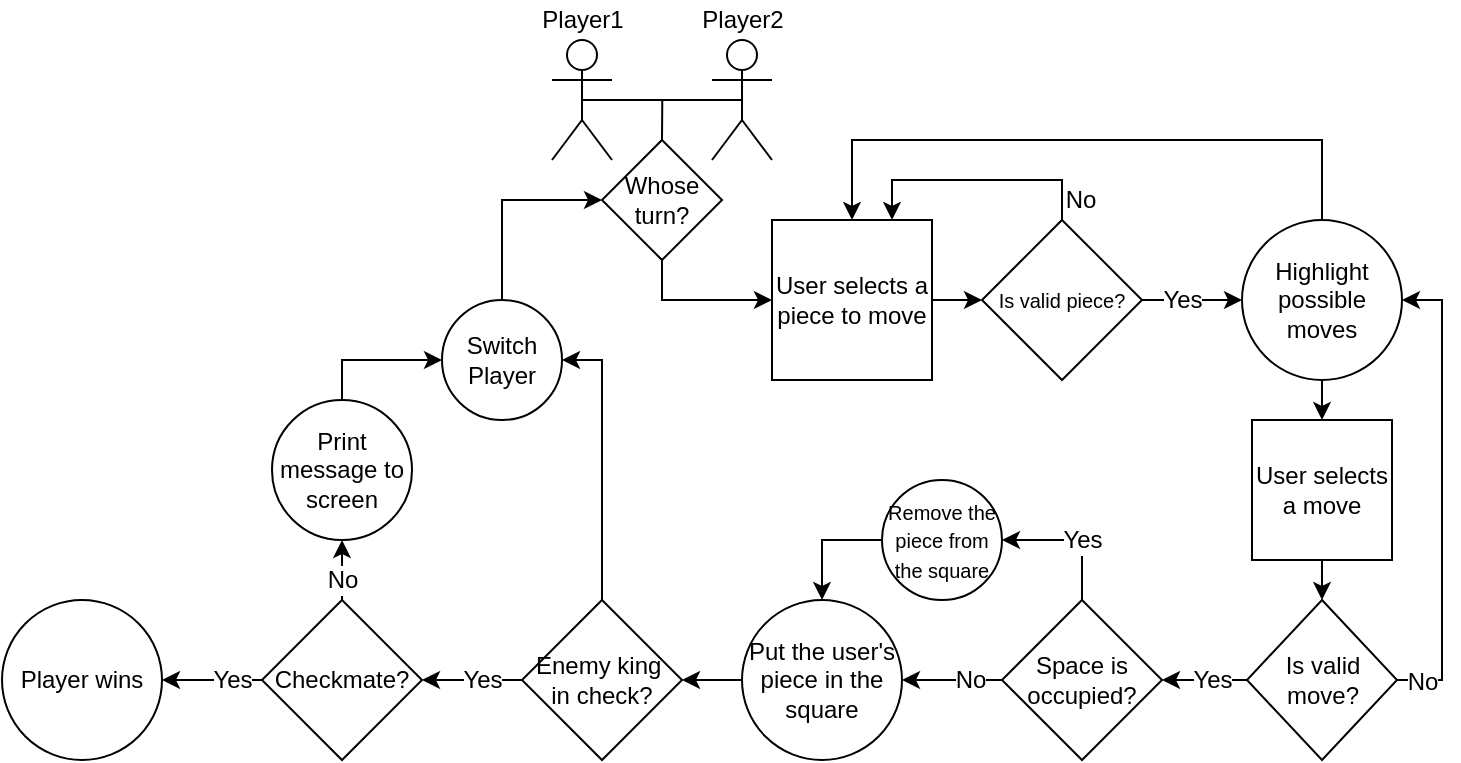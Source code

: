 <mxfile version="12.9.3" type="device"><diagram id="s8DLKFdXxgZNwiyy5y12" name="Page-1"><mxGraphModel dx="1422" dy="720" grid="1" gridSize="10" guides="1" tooltips="1" connect="1" arrows="1" fold="1" page="1" pageScale="1" pageWidth="850" pageHeight="1100" math="0" shadow="0"><root><mxCell id="0"/><mxCell id="1" parent="0"/><mxCell id="sY2aJAZ4lY0PDJdRCfzZ-9" style="edgeStyle=orthogonalEdgeStyle;rounded=0;orthogonalLoop=1;jettySize=auto;html=1;exitX=0.5;exitY=0.5;exitDx=0;exitDy=0;exitPerimeter=0;entryX=0.5;entryY=0.5;entryDx=0;entryDy=0;entryPerimeter=0;endArrow=none;endFill=0;" edge="1" parent="1" source="sY2aJAZ4lY0PDJdRCfzZ-1" target="sY2aJAZ4lY0PDJdRCfzZ-2"><mxGeometry relative="1" as="geometry"/></mxCell><mxCell id="sY2aJAZ4lY0PDJdRCfzZ-11" style="edgeStyle=orthogonalEdgeStyle;rounded=0;orthogonalLoop=1;jettySize=auto;html=1;exitX=0.5;exitY=0.5;exitDx=0;exitDy=0;exitPerimeter=0;endArrow=none;endFill=0;" edge="1" parent="1" source="sY2aJAZ4lY0PDJdRCfzZ-1"><mxGeometry relative="1" as="geometry"><mxPoint x="310" y="60.241" as="targetPoint"/></mxGeometry></mxCell><mxCell id="sY2aJAZ4lY0PDJdRCfzZ-15" style="edgeStyle=orthogonalEdgeStyle;rounded=0;orthogonalLoop=1;jettySize=auto;html=1;exitX=0.5;exitY=0;exitDx=0;exitDy=0;endArrow=none;endFill=0;" edge="1" parent="1" source="sY2aJAZ4lY0PDJdRCfzZ-10"><mxGeometry relative="1" as="geometry"><mxPoint x="330.143" y="60" as="targetPoint"/></mxGeometry></mxCell><mxCell id="sY2aJAZ4lY0PDJdRCfzZ-18" style="edgeStyle=orthogonalEdgeStyle;rounded=0;orthogonalLoop=1;jettySize=auto;html=1;exitX=0.5;exitY=1;exitDx=0;exitDy=0;entryX=0;entryY=0.5;entryDx=0;entryDy=0;endArrow=classic;endFill=1;" edge="1" parent="1" source="sY2aJAZ4lY0PDJdRCfzZ-10" target="sY2aJAZ4lY0PDJdRCfzZ-17"><mxGeometry relative="1" as="geometry"/></mxCell><mxCell id="sY2aJAZ4lY0PDJdRCfzZ-10" value="Whose turn?" style="rhombus;whiteSpace=wrap;html=1;" vertex="1" parent="1"><mxGeometry x="300" y="80" width="60" height="60" as="geometry"/></mxCell><mxCell id="sY2aJAZ4lY0PDJdRCfzZ-13" value="" style="group" vertex="1" connectable="0" parent="1"><mxGeometry x="260" y="10" width="60" height="80" as="geometry"/></mxCell><mxCell id="sY2aJAZ4lY0PDJdRCfzZ-1" value="" style="shape=umlActor;verticalLabelPosition=bottom;labelBackgroundColor=#ffffff;verticalAlign=top;html=1;outlineConnect=0;" vertex="1" parent="sY2aJAZ4lY0PDJdRCfzZ-13"><mxGeometry x="15" y="20" width="30" height="60" as="geometry"/></mxCell><mxCell id="sY2aJAZ4lY0PDJdRCfzZ-7" value="Player1" style="text;html=1;align=center;verticalAlign=middle;resizable=0;points=[];autosize=1;" vertex="1" parent="sY2aJAZ4lY0PDJdRCfzZ-13"><mxGeometry width="60" height="20" as="geometry"/></mxCell><mxCell id="sY2aJAZ4lY0PDJdRCfzZ-14" value="" style="group" vertex="1" connectable="0" parent="1"><mxGeometry x="340" y="10" width="60" height="80" as="geometry"/></mxCell><mxCell id="sY2aJAZ4lY0PDJdRCfzZ-2" value="" style="shape=umlActor;verticalLabelPosition=bottom;labelBackgroundColor=#ffffff;verticalAlign=top;html=1;outlineConnect=0;" vertex="1" parent="sY2aJAZ4lY0PDJdRCfzZ-14"><mxGeometry x="15" y="20" width="30" height="60" as="geometry"/></mxCell><mxCell id="sY2aJAZ4lY0PDJdRCfzZ-8" value="Player2" style="text;html=1;align=center;verticalAlign=middle;resizable=0;points=[];autosize=1;" vertex="1" parent="sY2aJAZ4lY0PDJdRCfzZ-14"><mxGeometry width="60" height="20" as="geometry"/></mxCell><mxCell id="sY2aJAZ4lY0PDJdRCfzZ-23" style="edgeStyle=orthogonalEdgeStyle;rounded=0;orthogonalLoop=1;jettySize=auto;html=1;exitX=1;exitY=0.5;exitDx=0;exitDy=0;entryX=0;entryY=0.5;entryDx=0;entryDy=0;endArrow=classic;endFill=1;" edge="1" parent="1" source="sY2aJAZ4lY0PDJdRCfzZ-17" target="sY2aJAZ4lY0PDJdRCfzZ-22"><mxGeometry relative="1" as="geometry"/></mxCell><mxCell id="sY2aJAZ4lY0PDJdRCfzZ-17" value="User selects a piece to move" style="whiteSpace=wrap;html=1;aspect=fixed;" vertex="1" parent="1"><mxGeometry x="385" y="120" width="80" height="80" as="geometry"/></mxCell><mxCell id="sY2aJAZ4lY0PDJdRCfzZ-25" style="edgeStyle=orthogonalEdgeStyle;rounded=0;orthogonalLoop=1;jettySize=auto;html=1;exitX=0.5;exitY=0;exitDx=0;exitDy=0;entryX=0.75;entryY=0;entryDx=0;entryDy=0;endArrow=classic;endFill=1;" edge="1" parent="1" source="sY2aJAZ4lY0PDJdRCfzZ-22" target="sY2aJAZ4lY0PDJdRCfzZ-17"><mxGeometry relative="1" as="geometry"/></mxCell><mxCell id="sY2aJAZ4lY0PDJdRCfzZ-26" value="No" style="text;html=1;align=center;verticalAlign=middle;resizable=0;points=[];labelBackgroundColor=#ffffff;" vertex="1" connectable="0" parent="sY2aJAZ4lY0PDJdRCfzZ-25"><mxGeometry x="-0.149" relative="1" as="geometry"><mxPoint x="41.67" y="10" as="offset"/></mxGeometry></mxCell><mxCell id="sY2aJAZ4lY0PDJdRCfzZ-28" style="edgeStyle=orthogonalEdgeStyle;rounded=0;orthogonalLoop=1;jettySize=auto;html=1;exitX=1;exitY=0.5;exitDx=0;exitDy=0;entryX=0;entryY=0.5;entryDx=0;entryDy=0;endArrow=classic;endFill=1;" edge="1" parent="1" source="sY2aJAZ4lY0PDJdRCfzZ-22" target="sY2aJAZ4lY0PDJdRCfzZ-27"><mxGeometry relative="1" as="geometry"><Array as="points"><mxPoint x="590" y="160"/><mxPoint x="590" y="160"/></Array></mxGeometry></mxCell><mxCell id="sY2aJAZ4lY0PDJdRCfzZ-29" value="Yes" style="text;html=1;align=center;verticalAlign=middle;resizable=0;points=[];labelBackgroundColor=#ffffff;" vertex="1" connectable="0" parent="sY2aJAZ4lY0PDJdRCfzZ-28"><mxGeometry x="-0.167" y="-3" relative="1" as="geometry"><mxPoint x="-0.83" y="-3" as="offset"/></mxGeometry></mxCell><mxCell id="sY2aJAZ4lY0PDJdRCfzZ-22" value="&lt;font style=&quot;font-size: 10px&quot;&gt;Is valid piece?&lt;/font&gt;" style="rhombus;whiteSpace=wrap;html=1;" vertex="1" parent="1"><mxGeometry x="490" y="120" width="80" height="80" as="geometry"/></mxCell><mxCell id="sY2aJAZ4lY0PDJdRCfzZ-33" style="edgeStyle=orthogonalEdgeStyle;rounded=0;orthogonalLoop=1;jettySize=auto;html=1;exitX=0.5;exitY=1;exitDx=0;exitDy=0;entryX=0.5;entryY=0;entryDx=0;entryDy=0;endArrow=classic;endFill=1;" edge="1" parent="1" source="sY2aJAZ4lY0PDJdRCfzZ-27" target="sY2aJAZ4lY0PDJdRCfzZ-31"><mxGeometry relative="1" as="geometry"/></mxCell><mxCell id="sY2aJAZ4lY0PDJdRCfzZ-34" style="edgeStyle=orthogonalEdgeStyle;rounded=0;orthogonalLoop=1;jettySize=auto;html=1;exitX=0.5;exitY=0;exitDx=0;exitDy=0;entryX=0.5;entryY=0;entryDx=0;entryDy=0;endArrow=classic;endFill=1;" edge="1" parent="1" source="sY2aJAZ4lY0PDJdRCfzZ-27" target="sY2aJAZ4lY0PDJdRCfzZ-17"><mxGeometry relative="1" as="geometry"><Array as="points"><mxPoint x="660" y="80"/><mxPoint x="425" y="80"/></Array></mxGeometry></mxCell><mxCell id="sY2aJAZ4lY0PDJdRCfzZ-27" value="Highlight possible moves" style="ellipse;whiteSpace=wrap;html=1;aspect=fixed;" vertex="1" parent="1"><mxGeometry x="620" y="120" width="80" height="80" as="geometry"/></mxCell><mxCell id="sY2aJAZ4lY0PDJdRCfzZ-36" style="edgeStyle=orthogonalEdgeStyle;rounded=0;orthogonalLoop=1;jettySize=auto;html=1;exitX=0.5;exitY=1;exitDx=0;exitDy=0;entryX=0.5;entryY=0;entryDx=0;entryDy=0;endArrow=classic;endFill=1;" edge="1" parent="1" source="sY2aJAZ4lY0PDJdRCfzZ-31" target="sY2aJAZ4lY0PDJdRCfzZ-35"><mxGeometry relative="1" as="geometry"/></mxCell><mxCell id="sY2aJAZ4lY0PDJdRCfzZ-31" value="User selects a move" style="whiteSpace=wrap;html=1;aspect=fixed;" vertex="1" parent="1"><mxGeometry x="625" y="220" width="70" height="70" as="geometry"/></mxCell><mxCell id="sY2aJAZ4lY0PDJdRCfzZ-37" style="edgeStyle=orthogonalEdgeStyle;rounded=0;orthogonalLoop=1;jettySize=auto;html=1;exitX=1;exitY=0.5;exitDx=0;exitDy=0;entryX=1;entryY=0.5;entryDx=0;entryDy=0;endArrow=classic;endFill=1;" edge="1" parent="1" source="sY2aJAZ4lY0PDJdRCfzZ-35" target="sY2aJAZ4lY0PDJdRCfzZ-27"><mxGeometry relative="1" as="geometry"><Array as="points"><mxPoint x="720" y="350"/><mxPoint x="720" y="160"/></Array></mxGeometry></mxCell><mxCell id="sY2aJAZ4lY0PDJdRCfzZ-38" value="No" style="text;html=1;align=center;verticalAlign=middle;resizable=0;points=[];labelBackgroundColor=#ffffff;" vertex="1" connectable="0" parent="sY2aJAZ4lY0PDJdRCfzZ-37"><mxGeometry x="0.172" y="-1" relative="1" as="geometry"><mxPoint x="-11" y="114.17" as="offset"/></mxGeometry></mxCell><mxCell id="sY2aJAZ4lY0PDJdRCfzZ-41" style="edgeStyle=orthogonalEdgeStyle;rounded=0;orthogonalLoop=1;jettySize=auto;html=1;exitX=0;exitY=0.5;exitDx=0;exitDy=0;entryX=1;entryY=0.5;entryDx=0;entryDy=0;endArrow=classic;endFill=1;" edge="1" parent="1" source="sY2aJAZ4lY0PDJdRCfzZ-35" target="sY2aJAZ4lY0PDJdRCfzZ-40"><mxGeometry relative="1" as="geometry"/></mxCell><mxCell id="sY2aJAZ4lY0PDJdRCfzZ-43" value="Yes" style="text;html=1;align=center;verticalAlign=middle;resizable=0;points=[];labelBackgroundColor=#ffffff;" vertex="1" connectable="0" parent="sY2aJAZ4lY0PDJdRCfzZ-41"><mxGeometry x="-0.184" relative="1" as="geometry"><mxPoint as="offset"/></mxGeometry></mxCell><mxCell id="sY2aJAZ4lY0PDJdRCfzZ-35" value="Is valid move?" style="rhombus;whiteSpace=wrap;html=1;" vertex="1" parent="1"><mxGeometry x="622.5" y="310" width="75" height="80" as="geometry"/></mxCell><mxCell id="sY2aJAZ4lY0PDJdRCfzZ-52" style="edgeStyle=orthogonalEdgeStyle;rounded=0;orthogonalLoop=1;jettySize=auto;html=1;exitX=0;exitY=0.5;exitDx=0;exitDy=0;entryX=1;entryY=0.5;entryDx=0;entryDy=0;endArrow=classic;endFill=1;" edge="1" parent="1" source="sY2aJAZ4lY0PDJdRCfzZ-39" target="sY2aJAZ4lY0PDJdRCfzZ-50"><mxGeometry relative="1" as="geometry"/></mxCell><mxCell id="sY2aJAZ4lY0PDJdRCfzZ-39" value="Put the user's piece in the square" style="ellipse;whiteSpace=wrap;html=1;aspect=fixed;" vertex="1" parent="1"><mxGeometry x="370" y="310" width="80" height="80" as="geometry"/></mxCell><mxCell id="sY2aJAZ4lY0PDJdRCfzZ-45" style="edgeStyle=orthogonalEdgeStyle;rounded=0;orthogonalLoop=1;jettySize=auto;html=1;exitX=0.5;exitY=0;exitDx=0;exitDy=0;entryX=1;entryY=0.5;entryDx=0;entryDy=0;endArrow=classic;endFill=1;" edge="1" parent="1" source="sY2aJAZ4lY0PDJdRCfzZ-40" target="sY2aJAZ4lY0PDJdRCfzZ-44"><mxGeometry relative="1" as="geometry"/></mxCell><mxCell id="sY2aJAZ4lY0PDJdRCfzZ-46" value="Yes" style="text;html=1;align=center;verticalAlign=middle;resizable=0;points=[];labelBackgroundColor=#ffffff;" vertex="1" connectable="0" parent="sY2aJAZ4lY0PDJdRCfzZ-45"><mxGeometry x="-0.143" y="1" relative="1" as="geometry"><mxPoint y="-1" as="offset"/></mxGeometry></mxCell><mxCell id="sY2aJAZ4lY0PDJdRCfzZ-47" style="edgeStyle=orthogonalEdgeStyle;rounded=0;orthogonalLoop=1;jettySize=auto;html=1;exitX=0;exitY=0.5;exitDx=0;exitDy=0;entryX=1;entryY=0.5;entryDx=0;entryDy=0;endArrow=classic;endFill=1;" edge="1" parent="1" source="sY2aJAZ4lY0PDJdRCfzZ-40" target="sY2aJAZ4lY0PDJdRCfzZ-39"><mxGeometry relative="1" as="geometry"/></mxCell><mxCell id="sY2aJAZ4lY0PDJdRCfzZ-48" value="No" style="text;html=1;align=center;verticalAlign=middle;resizable=0;points=[];labelBackgroundColor=#ffffff;" vertex="1" connectable="0" parent="sY2aJAZ4lY0PDJdRCfzZ-47"><mxGeometry x="-0.346" relative="1" as="geometry"><mxPoint as="offset"/></mxGeometry></mxCell><mxCell id="sY2aJAZ4lY0PDJdRCfzZ-40" value="Space is occupied?" style="rhombus;whiteSpace=wrap;html=1;" vertex="1" parent="1"><mxGeometry x="500" y="310" width="80" height="80" as="geometry"/></mxCell><mxCell id="sY2aJAZ4lY0PDJdRCfzZ-49" style="edgeStyle=orthogonalEdgeStyle;rounded=0;orthogonalLoop=1;jettySize=auto;html=1;exitX=0;exitY=0.5;exitDx=0;exitDy=0;entryX=0.5;entryY=0;entryDx=0;entryDy=0;endArrow=classic;endFill=1;" edge="1" parent="1" source="sY2aJAZ4lY0PDJdRCfzZ-44" target="sY2aJAZ4lY0PDJdRCfzZ-39"><mxGeometry relative="1" as="geometry"/></mxCell><mxCell id="sY2aJAZ4lY0PDJdRCfzZ-44" value="&lt;font style=&quot;font-size: 10px&quot;&gt;Remove the piece from the square&lt;/font&gt;" style="ellipse;whiteSpace=wrap;html=1;aspect=fixed;" vertex="1" parent="1"><mxGeometry x="440" y="250" width="60" height="60" as="geometry"/></mxCell><mxCell id="sY2aJAZ4lY0PDJdRCfzZ-53" style="edgeStyle=orthogonalEdgeStyle;rounded=0;orthogonalLoop=1;jettySize=auto;html=1;exitX=0;exitY=0.5;exitDx=0;exitDy=0;entryX=1;entryY=0.5;entryDx=0;entryDy=0;endArrow=classic;endFill=1;" edge="1" parent="1" source="sY2aJAZ4lY0PDJdRCfzZ-50" target="sY2aJAZ4lY0PDJdRCfzZ-51"><mxGeometry relative="1" as="geometry"/></mxCell><mxCell id="sY2aJAZ4lY0PDJdRCfzZ-54" value="Yes" style="text;html=1;align=center;verticalAlign=middle;resizable=0;points=[];labelBackgroundColor=#ffffff;" vertex="1" connectable="0" parent="sY2aJAZ4lY0PDJdRCfzZ-53"><mxGeometry x="-0.764" relative="1" as="geometry"><mxPoint x="-14.29" y="-8.882e-16" as="offset"/></mxGeometry></mxCell><mxCell id="sY2aJAZ4lY0PDJdRCfzZ-63" style="edgeStyle=orthogonalEdgeStyle;rounded=0;orthogonalLoop=1;jettySize=auto;html=1;exitX=0.5;exitY=0;exitDx=0;exitDy=0;entryX=1;entryY=0.5;entryDx=0;entryDy=0;endArrow=classic;endFill=1;" edge="1" parent="1" source="sY2aJAZ4lY0PDJdRCfzZ-50" target="sY2aJAZ4lY0PDJdRCfzZ-61"><mxGeometry relative="1" as="geometry"/></mxCell><mxCell id="sY2aJAZ4lY0PDJdRCfzZ-50" value="&lt;font style=&quot;font-size: 12px&quot;&gt;Enemy king&amp;nbsp; in check?&lt;/font&gt;" style="rhombus;whiteSpace=wrap;html=1;" vertex="1" parent="1"><mxGeometry x="260" y="310" width="80" height="80" as="geometry"/></mxCell><mxCell id="sY2aJAZ4lY0PDJdRCfzZ-56" style="edgeStyle=orthogonalEdgeStyle;rounded=0;orthogonalLoop=1;jettySize=auto;html=1;exitX=0;exitY=0.5;exitDx=0;exitDy=0;entryX=1;entryY=0.5;entryDx=0;entryDy=0;endArrow=classic;endFill=1;" edge="1" parent="1" source="sY2aJAZ4lY0PDJdRCfzZ-51" target="sY2aJAZ4lY0PDJdRCfzZ-55"><mxGeometry relative="1" as="geometry"/></mxCell><mxCell id="sY2aJAZ4lY0PDJdRCfzZ-57" value="Yes" style="text;html=1;align=center;verticalAlign=middle;resizable=0;points=[];labelBackgroundColor=#ffffff;" vertex="1" connectable="0" parent="sY2aJAZ4lY0PDJdRCfzZ-56"><mxGeometry x="-0.823" y="1" relative="1" as="geometry"><mxPoint x="-10.71" y="-1" as="offset"/></mxGeometry></mxCell><mxCell id="sY2aJAZ4lY0PDJdRCfzZ-59" style="edgeStyle=orthogonalEdgeStyle;rounded=0;orthogonalLoop=1;jettySize=auto;html=1;exitX=0.5;exitY=0;exitDx=0;exitDy=0;entryX=0.5;entryY=1;entryDx=0;entryDy=0;endArrow=classic;endFill=1;" edge="1" parent="1" source="sY2aJAZ4lY0PDJdRCfzZ-51" target="sY2aJAZ4lY0PDJdRCfzZ-58"><mxGeometry relative="1" as="geometry"/></mxCell><mxCell id="sY2aJAZ4lY0PDJdRCfzZ-60" value="No" style="text;html=1;align=center;verticalAlign=middle;resizable=0;points=[];labelBackgroundColor=#ffffff;" vertex="1" connectable="0" parent="sY2aJAZ4lY0PDJdRCfzZ-59"><mxGeometry x="0.309" y="-1" relative="1" as="geometry"><mxPoint x="-1" y="9.52" as="offset"/></mxGeometry></mxCell><mxCell id="sY2aJAZ4lY0PDJdRCfzZ-51" value="Checkmate?" style="rhombus;whiteSpace=wrap;html=1;" vertex="1" parent="1"><mxGeometry x="130" y="310" width="80" height="80" as="geometry"/></mxCell><mxCell id="sY2aJAZ4lY0PDJdRCfzZ-55" value="Player wins" style="ellipse;whiteSpace=wrap;html=1;aspect=fixed;" vertex="1" parent="1"><mxGeometry y="310" width="80" height="80" as="geometry"/></mxCell><mxCell id="sY2aJAZ4lY0PDJdRCfzZ-65" style="edgeStyle=orthogonalEdgeStyle;rounded=0;orthogonalLoop=1;jettySize=auto;html=1;exitX=0.5;exitY=0;exitDx=0;exitDy=0;entryX=0;entryY=0.5;entryDx=0;entryDy=0;endArrow=classic;endFill=1;" edge="1" parent="1" source="sY2aJAZ4lY0PDJdRCfzZ-58" target="sY2aJAZ4lY0PDJdRCfzZ-61"><mxGeometry relative="1" as="geometry"/></mxCell><mxCell id="sY2aJAZ4lY0PDJdRCfzZ-58" value="Print message to screen" style="ellipse;whiteSpace=wrap;html=1;aspect=fixed;" vertex="1" parent="1"><mxGeometry x="135" y="210" width="70" height="70" as="geometry"/></mxCell><mxCell id="sY2aJAZ4lY0PDJdRCfzZ-66" style="edgeStyle=orthogonalEdgeStyle;rounded=0;orthogonalLoop=1;jettySize=auto;html=1;exitX=0.5;exitY=0;exitDx=0;exitDy=0;entryX=0;entryY=0.5;entryDx=0;entryDy=0;endArrow=classic;endFill=1;" edge="1" parent="1" source="sY2aJAZ4lY0PDJdRCfzZ-61" target="sY2aJAZ4lY0PDJdRCfzZ-10"><mxGeometry relative="1" as="geometry"/></mxCell><mxCell id="sY2aJAZ4lY0PDJdRCfzZ-61" value="Switch Player" style="ellipse;whiteSpace=wrap;html=1;aspect=fixed;" vertex="1" parent="1"><mxGeometry x="220" y="160" width="60" height="60" as="geometry"/></mxCell></root></mxGraphModel></diagram></mxfile>